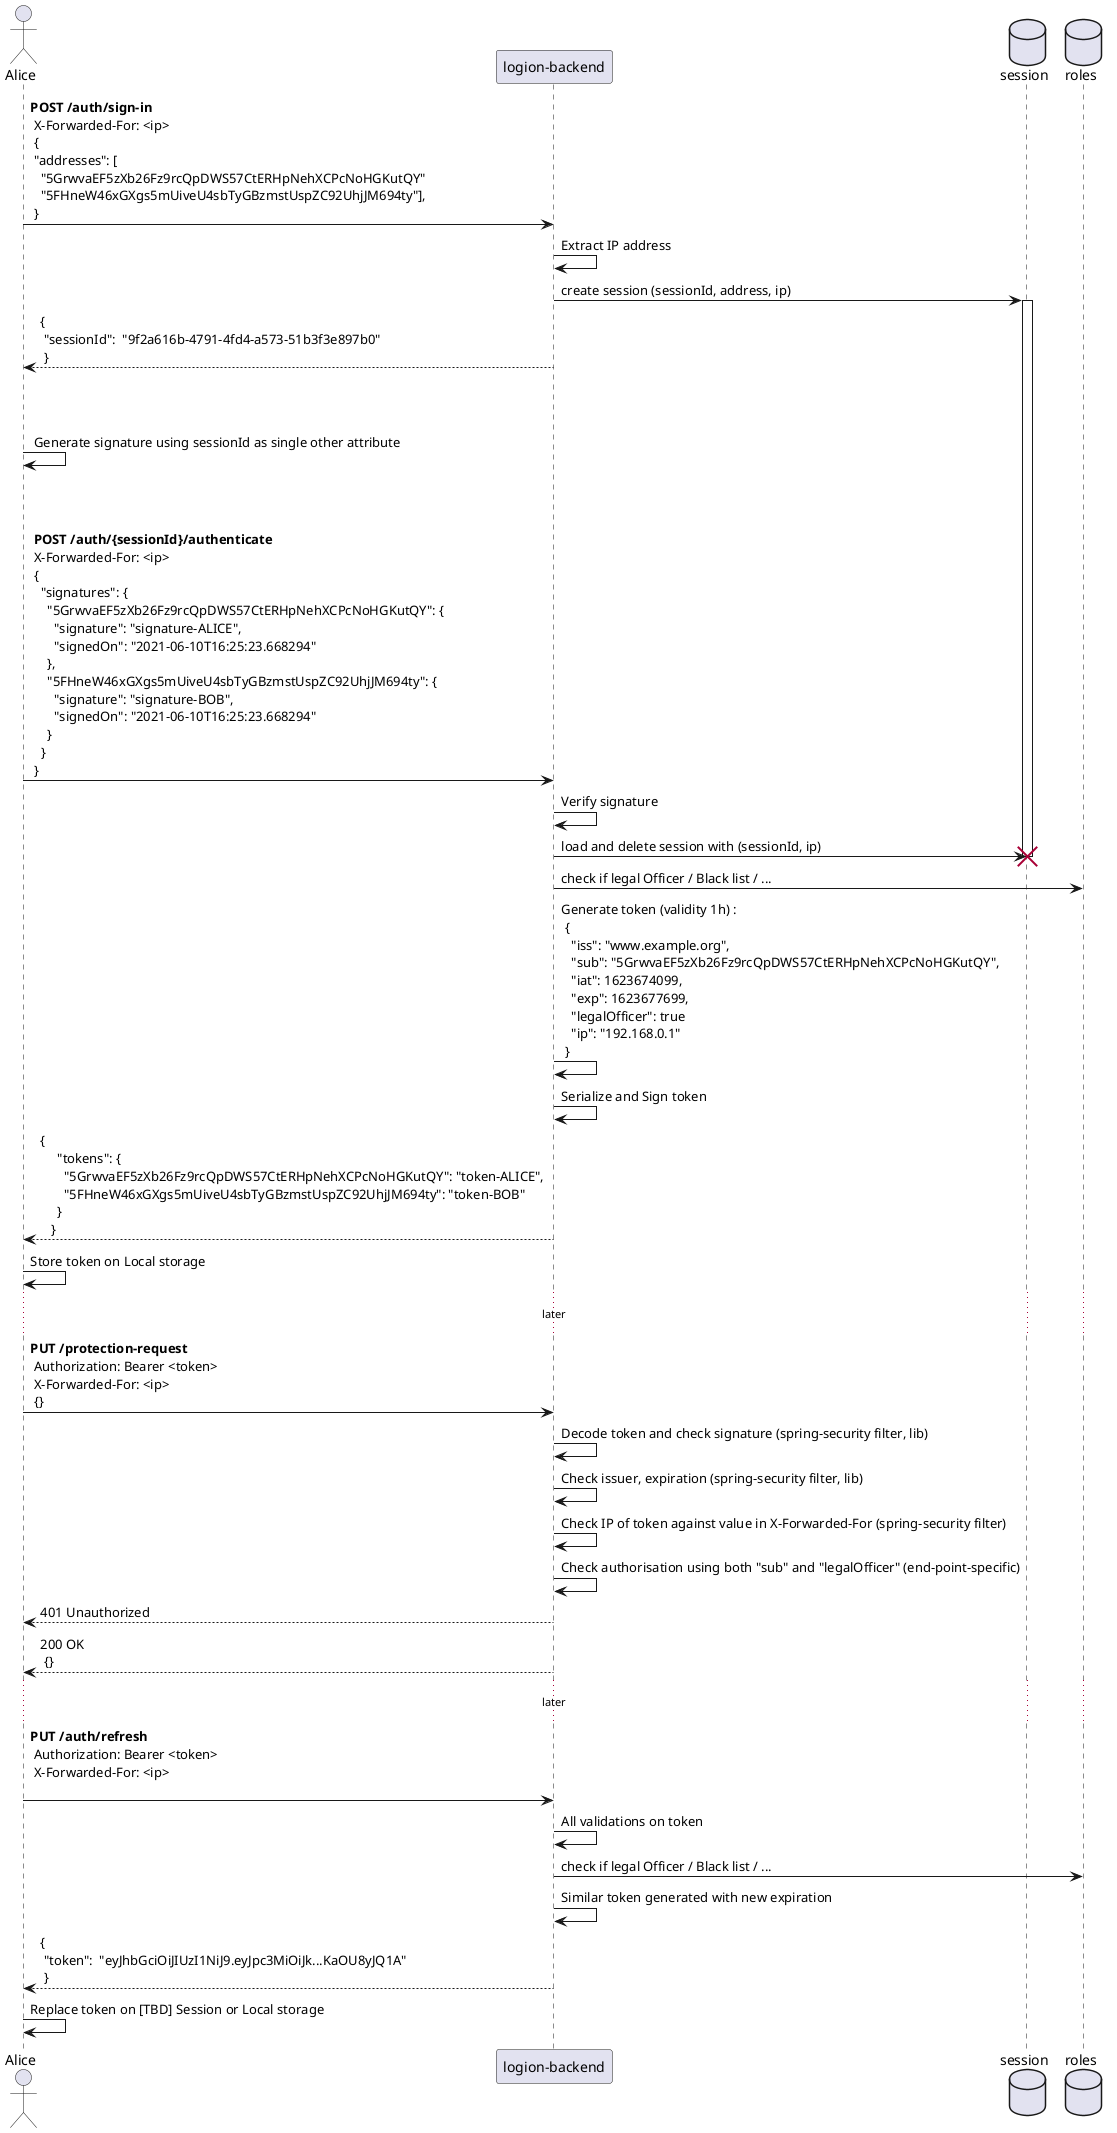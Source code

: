 @startuml Auth
'https://plantuml.com/sequence-diagram

actor Alice
participant logion_backend as "logion-backend"
database    session
database    roles
Alice -> logion_backend: **POST /auth/sign-in** \n \
X-Forwarded-For: <ip> \n \
{ \n \
"addresses": [ \n \
  "5GrwvaEF5zXb26Fz9rcQpDWS57CtERHpNehXCPcNoHGKutQY" \n \
  "5FHneW46xGXgs5mUiveU4sbTyGBzmstUspZC92UhjJM694ty"], \n \
}
logion_backend -> logion_backend: Extract IP address
logion_backend -> session: create session (sessionId, address, ip)
activate session
logion_backend --> Alice: { \n "sessionId":  "9f2a616b-4791-4fd4-a573-51b3f3e897b0" \n }
Alice -> Alice:  \n \n \n Generate signature using sessionId as single other attribute
Alice -> logion_backend: \n \n \n **POST /auth/{sessionId}/authenticate** \n \
X-Forwarded-For: <ip> \n \
{ \n \
  "signatures": { \n \
    "5GrwvaEF5zXb26Fz9rcQpDWS57CtERHpNehXCPcNoHGKutQY": { \n \
      "signature": "signature-ALICE", \n \
      "signedOn": "2021-06-10T16:25:23.668294" \n \
    }, \n \
    "5FHneW46xGXgs5mUiveU4sbTyGBzmstUspZC92UhjJM694ty": { \n \
      "signature": "signature-BOB", \n \
      "signedOn": "2021-06-10T16:25:23.668294" \n \
    } \n \
  } \n \
}
logion_backend -> logion_backend: Verify signature
logion_backend -> session: load and delete session with (sessionId, ip)
destroy session
logion_backend -> roles: check if legal Officer / Black list / ...
logion_backend -> logion_backend: Generate token (validity 1h) : \n \
{ \n \
  "iss": "www.example.org", \n \
  "sub": "5GrwvaEF5zXb26Fz9rcQpDWS57CtERHpNehXCPcNoHGKutQY", \n \
  "iat": 1623674099, \n \
  "exp": 1623677699, \n \
  "legalOfficer": true \n \
  "ip": "192.168.0.1" \n \
}
logion_backend -> logion_backend: Serialize and Sign token
logion_backend --> Alice: { \n \
    "tokens": { \n \
      "5GrwvaEF5zXb26Fz9rcQpDWS57CtERHpNehXCPcNoHGKutQY": "token-ALICE", \n \
      "5FHneW46xGXgs5mUiveU4sbTyGBzmstUspZC92UhjJM694ty": "token-BOB" \n \
    } \n \
  }

Alice -> Alice: Store token on Local storage
... later ...
Alice -> logion_backend: **PUT /protection-request** \n \
Authorization: Bearer <token> \n \
X-Forwarded-For: <ip> \n \
{}
logion_backend -> logion_backend: Decode token and check signature (spring-security filter, lib)
logion_backend -> logion_backend: Check issuer, expiration (spring-security filter, lib)
logion_backend -> logion_backend: Check IP of token against value in X-Forwarded-For (spring-security filter)
logion_backend -> logion_backend: Check authorisation using both "sub" and "legalOfficer" (end-point-specific)
logion_backend --> Alice: 401 Unauthorized
logion_backend --> Alice: 200 OK \n \
{}
... later ...
Alice -> logion_backend: **PUT /auth/refresh** \n \
Authorization: Bearer <token> \n \
X-Forwarded-For: <ip> \n
logion_backend -> logion_backend: All validations on token
logion_backend -> roles: check if legal Officer / Black list / ...
logion_backend -> logion_backend: Similar token generated with new expiration
logion_backend --> Alice: { \n "token":  "eyJhbGciOiJIUzI1NiJ9.eyJpc3MiOiJk...KaOU8yJQ1A" \n }
Alice -> Alice: Replace token on [TBD] Session or Local storage


@enduml
